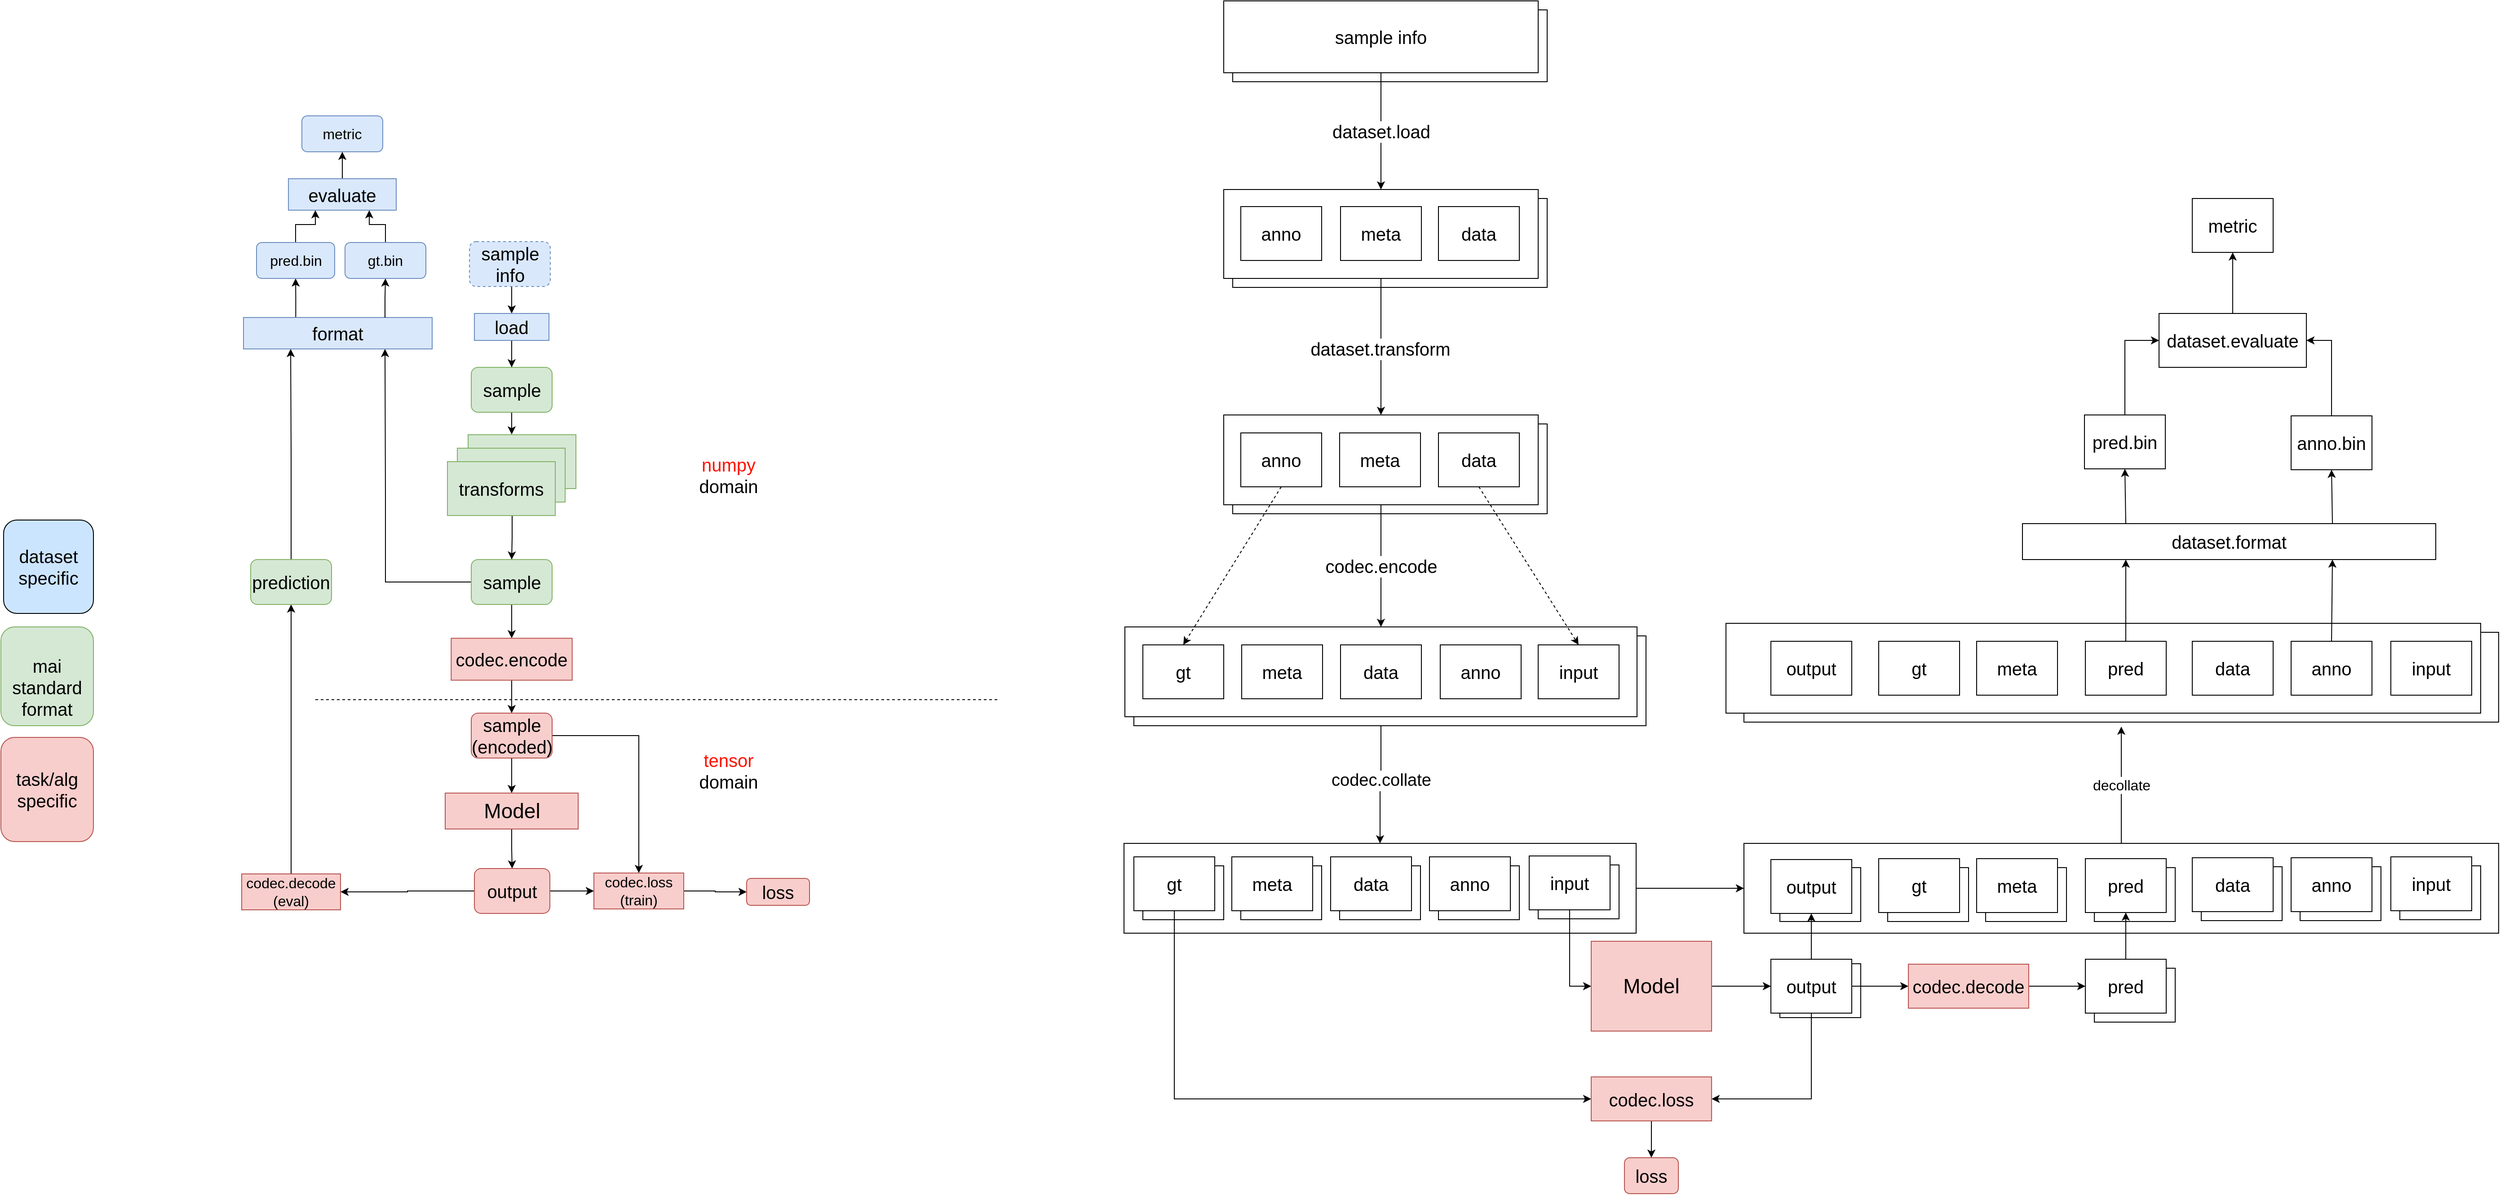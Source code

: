 <mxfile version="17.4.2" type="device"><diagram id="K6Q7G3b74iZ9ybj_y6CN" name="Page-1"><mxGraphModel dx="3149" dy="2246" grid="1" gridSize="10" guides="1" tooltips="1" connect="1" arrows="1" fold="1" page="1" pageScale="1" pageWidth="1100" pageHeight="850" math="0" shadow="0"><root><mxCell id="0"/><mxCell id="1" parent="0"/><mxCell id="Ji1EBuBrDlBPTBz3QthZ-23" value="pred" style="rounded=0;whiteSpace=wrap;html=1;fontSize=20;fillColor=default;" parent="1" vertex="1"><mxGeometry x="2380" y="769" width="90" height="60" as="geometry"/></mxCell><mxCell id="OZlGUnsw-hMqDDgxvjGk-32" value="sample info" style="rounded=0;whiteSpace=wrap;html=1;fontSize=20;fillColor=default;" parent="1" vertex="1"><mxGeometry x="1421" y="-298" width="350" height="80" as="geometry"/></mxCell><mxCell id="OZlGUnsw-hMqDDgxvjGk-31" value="" style="rounded=0;whiteSpace=wrap;html=1;fontSize=20;fillColor=default;" parent="1" vertex="1"><mxGeometry x="1421" y="163" width="350" height="100" as="geometry"/></mxCell><mxCell id="OZlGUnsw-hMqDDgxvjGk-29" value="" style="rounded=0;whiteSpace=wrap;html=1;fontSize=20;fillColor=default;" parent="1" vertex="1"><mxGeometry x="1421" y="-88" width="350" height="99" as="geometry"/></mxCell><mxCell id="7TRerahxkxNJdiioN6W4-57" style="edgeStyle=orthogonalEdgeStyle;rounded=0;orthogonalLoop=1;jettySize=auto;html=1;exitX=0.5;exitY=1;exitDx=0;exitDy=0;entryX=0.5;entryY=0;entryDx=0;entryDy=0;fontSize=20;" parent="1" source="7TRerahxkxNJdiioN6W4-50" target="7TRerahxkxNJdiioN6W4-53" edge="1"><mxGeometry relative="1" as="geometry"/></mxCell><mxCell id="7TRerahxkxNJdiioN6W4-50" value="sample&lt;br&gt;info" style="rounded=1;whiteSpace=wrap;html=1;fontSize=20;dashed=1;fillColor=#dae8fc;strokeColor=#6c8ebf;" parent="1" vertex="1"><mxGeometry x="571.5" y="-40" width="90" height="50" as="geometry"/></mxCell><mxCell id="7TRerahxkxNJdiioN6W4-63" style="edgeStyle=orthogonalEdgeStyle;rounded=0;orthogonalLoop=1;jettySize=auto;html=1;exitX=0.5;exitY=1;exitDx=0;exitDy=0;fontSize=20;entryX=0.404;entryY=-0.005;entryDx=0;entryDy=0;entryPerimeter=0;" parent="1" source="7TRerahxkxNJdiioN6W4-51" target="7TRerahxkxNJdiioN6W4-59" edge="1"><mxGeometry relative="1" as="geometry"><mxPoint x="618.591" y="170" as="targetPoint"/></mxGeometry></mxCell><mxCell id="7TRerahxkxNJdiioN6W4-51" value="sample" style="rounded=1;whiteSpace=wrap;html=1;fontSize=20;fillColor=#d5e8d4;strokeColor=#82b366;" parent="1" vertex="1"><mxGeometry x="573.5" y="100" width="90" height="50" as="geometry"/></mxCell><mxCell id="7TRerahxkxNJdiioN6W4-75" style="edgeStyle=orthogonalEdgeStyle;rounded=0;orthogonalLoop=1;jettySize=auto;html=1;exitX=0.5;exitY=1;exitDx=0;exitDy=0;entryX=0.5;entryY=0;entryDx=0;entryDy=0;fontSize=20;" parent="1" source="7TRerahxkxNJdiioN6W4-52" target="7TRerahxkxNJdiioN6W4-73" edge="1"><mxGeometry relative="1" as="geometry"/></mxCell><mxCell id="7TRerahxkxNJdiioN6W4-83" style="edgeStyle=orthogonalEdgeStyle;rounded=0;orthogonalLoop=1;jettySize=auto;html=1;exitX=1;exitY=0.5;exitDx=0;exitDy=0;entryX=0.5;entryY=0;entryDx=0;entryDy=0;fontSize=16;" parent="1" source="7TRerahxkxNJdiioN6W4-52" target="7TRerahxkxNJdiioN6W4-76" edge="1"><mxGeometry relative="1" as="geometry"/></mxCell><mxCell id="7TRerahxkxNJdiioN6W4-52" value="sample&lt;br&gt;(encoded)" style="rounded=1;whiteSpace=wrap;html=1;fontSize=20;fillColor=#f8cecc;strokeColor=#b85450;" parent="1" vertex="1"><mxGeometry x="573.5" y="485" width="90" height="50" as="geometry"/></mxCell><mxCell id="7TRerahxkxNJdiioN6W4-58" style="edgeStyle=orthogonalEdgeStyle;rounded=0;orthogonalLoop=1;jettySize=auto;html=1;exitX=0.5;exitY=1;exitDx=0;exitDy=0;entryX=0.5;entryY=0;entryDx=0;entryDy=0;fontSize=20;" parent="1" source="7TRerahxkxNJdiioN6W4-53" target="7TRerahxkxNJdiioN6W4-51" edge="1"><mxGeometry relative="1" as="geometry"/></mxCell><mxCell id="7TRerahxkxNJdiioN6W4-53" value="load" style="rounded=0;whiteSpace=wrap;html=1;fontSize=20;fillColor=#dae8fc;strokeColor=#6c8ebf;" parent="1" vertex="1"><mxGeometry x="577" y="40" width="83" height="30" as="geometry"/></mxCell><mxCell id="7TRerahxkxNJdiioN6W4-71" style="edgeStyle=orthogonalEdgeStyle;rounded=0;orthogonalLoop=1;jettySize=auto;html=1;exitX=0.5;exitY=1;exitDx=0;exitDy=0;fontSize=20;entryX=0.5;entryY=0;entryDx=0;entryDy=0;" parent="1" source="7TRerahxkxNJdiioN6W4-64" target="7TRerahxkxNJdiioN6W4-68" edge="1"><mxGeometry relative="1" as="geometry"><mxPoint x="618.742" y="394" as="targetPoint"/></mxGeometry></mxCell><mxCell id="7TRerahxkxNJdiioN6W4-101" style="edgeStyle=orthogonalEdgeStyle;rounded=0;orthogonalLoop=1;jettySize=auto;html=1;exitX=0;exitY=0.5;exitDx=0;exitDy=0;entryX=0.75;entryY=1;entryDx=0;entryDy=0;fontSize=20;" parent="1" source="7TRerahxkxNJdiioN6W4-64" target="7TRerahxkxNJdiioN6W4-89" edge="1"><mxGeometry relative="1" as="geometry"><mxPoint x="475" y="242.5" as="targetPoint"/><Array as="points"><mxPoint x="478" y="339"/><mxPoint x="478" y="243"/></Array></mxGeometry></mxCell><mxCell id="7TRerahxkxNJdiioN6W4-64" value="sample" style="rounded=1;whiteSpace=wrap;html=1;fontSize=20;fillColor=#d5e8d4;strokeColor=#82b366;" parent="1" vertex="1"><mxGeometry x="573.5" y="314" width="90" height="50" as="geometry"/></mxCell><mxCell id="7TRerahxkxNJdiioN6W4-65" style="edgeStyle=orthogonalEdgeStyle;rounded=0;orthogonalLoop=1;jettySize=auto;html=1;exitX=0.6;exitY=1.002;exitDx=0;exitDy=0;entryX=0.5;entryY=0;entryDx=0;entryDy=0;fontSize=20;exitPerimeter=0;" parent="1" source="7TRerahxkxNJdiioN6W4-61" target="7TRerahxkxNJdiioN6W4-64" edge="1"><mxGeometry relative="1" as="geometry"/></mxCell><mxCell id="7TRerahxkxNJdiioN6W4-66" value="" style="group" parent="1" vertex="1" connectable="0"><mxGeometry x="547" y="175" width="143" height="90" as="geometry"/></mxCell><mxCell id="7TRerahxkxNJdiioN6W4-59" value="transforms" style="rounded=0;whiteSpace=wrap;html=1;fontSize=20;fillColor=#d5e8d4;strokeColor=#82b366;" parent="7TRerahxkxNJdiioN6W4-66" vertex="1"><mxGeometry x="23" width="120" height="60" as="geometry"/></mxCell><mxCell id="7TRerahxkxNJdiioN6W4-60" value="transforms" style="rounded=0;whiteSpace=wrap;html=1;fontSize=20;fillColor=#d5e8d4;strokeColor=#82b366;" parent="7TRerahxkxNJdiioN6W4-66" vertex="1"><mxGeometry x="11" y="15" width="120" height="60" as="geometry"/></mxCell><mxCell id="7TRerahxkxNJdiioN6W4-61" value="transforms" style="rounded=0;whiteSpace=wrap;html=1;fontSize=20;fillColor=#d5e8d4;strokeColor=#82b366;" parent="7TRerahxkxNJdiioN6W4-66" vertex="1"><mxGeometry y="30" width="120" height="60" as="geometry"/></mxCell><mxCell id="7TRerahxkxNJdiioN6W4-72" style="edgeStyle=orthogonalEdgeStyle;rounded=0;orthogonalLoop=1;jettySize=auto;html=1;entryX=0.5;entryY=0;entryDx=0;entryDy=0;fontSize=20;exitX=0.5;exitY=1;exitDx=0;exitDy=0;" parent="1" source="7TRerahxkxNJdiioN6W4-68" target="7TRerahxkxNJdiioN6W4-52" edge="1"><mxGeometry relative="1" as="geometry"><mxPoint x="617.492" y="453.253" as="sourcePoint"/></mxGeometry></mxCell><mxCell id="7TRerahxkxNJdiioN6W4-80" style="edgeStyle=orthogonalEdgeStyle;rounded=0;orthogonalLoop=1;jettySize=auto;html=1;exitX=0.5;exitY=1;exitDx=0;exitDy=0;entryX=0.5;entryY=0;entryDx=0;entryDy=0;fontSize=20;" parent="1" source="7TRerahxkxNJdiioN6W4-73" target="7TRerahxkxNJdiioN6W4-79" edge="1"><mxGeometry relative="1" as="geometry"/></mxCell><mxCell id="7TRerahxkxNJdiioN6W4-73" value="Model" style="rounded=0;whiteSpace=wrap;html=1;fontSize=23;fillColor=#f8cecc;strokeColor=#b85450;" parent="1" vertex="1"><mxGeometry x="544.5" y="574" width="148" height="40" as="geometry"/></mxCell><mxCell id="7TRerahxkxNJdiioN6W4-84" style="edgeStyle=orthogonalEdgeStyle;rounded=0;orthogonalLoop=1;jettySize=auto;html=1;exitX=1;exitY=0.5;exitDx=0;exitDy=0;fontSize=16;entryX=0;entryY=0.5;entryDx=0;entryDy=0;" parent="1" source="7TRerahxkxNJdiioN6W4-76" target="7TRerahxkxNJdiioN6W4-85" edge="1"><mxGeometry relative="1" as="geometry"><mxPoint x="845" y="669.087" as="targetPoint"/></mxGeometry></mxCell><mxCell id="7TRerahxkxNJdiioN6W4-76" value="codec.loss&lt;br style=&quot;font-size: 16px&quot;&gt;(train)" style="rounded=0;whiteSpace=wrap;html=1;fontSize=16;fillColor=#f8cecc;strokeColor=#b85450;" parent="1" vertex="1"><mxGeometry x="710" y="663" width="100" height="40" as="geometry"/></mxCell><mxCell id="7TRerahxkxNJdiioN6W4-88" style="edgeStyle=orthogonalEdgeStyle;rounded=0;orthogonalLoop=1;jettySize=auto;html=1;exitX=0.5;exitY=0;exitDx=0;exitDy=0;entryX=0.5;entryY=1;entryDx=0;entryDy=0;fontSize=16;" parent="1" source="7TRerahxkxNJdiioN6W4-77" target="7TRerahxkxNJdiioN6W4-86" edge="1"><mxGeometry relative="1" as="geometry"/></mxCell><mxCell id="7TRerahxkxNJdiioN6W4-77" value="codec.decode&lt;br&gt;(eval)" style="rounded=0;whiteSpace=wrap;html=1;fontSize=16;fillColor=#f8cecc;strokeColor=#b85450;" parent="1" vertex="1"><mxGeometry x="318" y="664" width="110" height="40" as="geometry"/></mxCell><mxCell id="7TRerahxkxNJdiioN6W4-81" style="edgeStyle=orthogonalEdgeStyle;rounded=0;orthogonalLoop=1;jettySize=auto;html=1;exitX=1;exitY=0.5;exitDx=0;exitDy=0;entryX=0;entryY=0.5;entryDx=0;entryDy=0;fontSize=16;" parent="1" source="7TRerahxkxNJdiioN6W4-79" target="7TRerahxkxNJdiioN6W4-76" edge="1"><mxGeometry relative="1" as="geometry"/></mxCell><mxCell id="7TRerahxkxNJdiioN6W4-82" style="edgeStyle=orthogonalEdgeStyle;rounded=0;orthogonalLoop=1;jettySize=auto;html=1;exitX=0;exitY=0.5;exitDx=0;exitDy=0;entryX=1;entryY=0.5;entryDx=0;entryDy=0;fontSize=16;" parent="1" source="7TRerahxkxNJdiioN6W4-79" target="7TRerahxkxNJdiioN6W4-77" edge="1"><mxGeometry relative="1" as="geometry"/></mxCell><mxCell id="7TRerahxkxNJdiioN6W4-79" value="output" style="rounded=1;whiteSpace=wrap;html=1;fontSize=20;fillColor=#f8cecc;strokeColor=#b85450;" parent="1" vertex="1"><mxGeometry x="577" y="658" width="84" height="50" as="geometry"/></mxCell><mxCell id="7TRerahxkxNJdiioN6W4-85" value="loss" style="rounded=1;whiteSpace=wrap;html=1;fontSize=20;fillColor=#f8cecc;strokeColor=#b85450;" parent="1" vertex="1"><mxGeometry x="880" y="669" width="70" height="30" as="geometry"/></mxCell><mxCell id="7TRerahxkxNJdiioN6W4-119" style="edgeStyle=orthogonalEdgeStyle;rounded=0;orthogonalLoop=1;jettySize=auto;html=1;exitX=0.5;exitY=0;exitDx=0;exitDy=0;entryX=0.25;entryY=1;entryDx=0;entryDy=0;fontSize=20;" parent="1" source="7TRerahxkxNJdiioN6W4-86" target="7TRerahxkxNJdiioN6W4-89" edge="1"><mxGeometry relative="1" as="geometry"/></mxCell><mxCell id="7TRerahxkxNJdiioN6W4-86" value="prediction" style="rounded=1;whiteSpace=wrap;html=1;fontSize=20;fillColor=#d5e8d4;strokeColor=#82b366;" parent="1" vertex="1"><mxGeometry x="328" y="314" width="90" height="50" as="geometry"/></mxCell><mxCell id="7TRerahxkxNJdiioN6W4-112" style="edgeStyle=orthogonalEdgeStyle;rounded=0;orthogonalLoop=1;jettySize=auto;html=1;exitX=0.277;exitY=-0.01;exitDx=0;exitDy=0;entryX=0.5;entryY=1;entryDx=0;entryDy=0;fontSize=16;exitPerimeter=0;" parent="1" source="7TRerahxkxNJdiioN6W4-89" target="7TRerahxkxNJdiioN6W4-92" edge="1"><mxGeometry relative="1" as="geometry"/></mxCell><mxCell id="7TRerahxkxNJdiioN6W4-89" value="format" style="rounded=0;whiteSpace=wrap;html=1;fontSize=20;fillColor=#dae8fc;strokeColor=#6c8ebf;" parent="1" vertex="1"><mxGeometry x="320" y="44.5" width="210" height="35" as="geometry"/></mxCell><mxCell id="7TRerahxkxNJdiioN6W4-106" style="edgeStyle=orthogonalEdgeStyle;rounded=0;orthogonalLoop=1;jettySize=auto;html=1;exitX=0.5;exitY=0;exitDx=0;exitDy=0;entryX=0.25;entryY=1;entryDx=0;entryDy=0;fontSize=16;" parent="1" source="7TRerahxkxNJdiioN6W4-92" target="7TRerahxkxNJdiioN6W4-105" edge="1"><mxGeometry relative="1" as="geometry"/></mxCell><mxCell id="7TRerahxkxNJdiioN6W4-92" value="pred.bin" style="rounded=1;whiteSpace=wrap;html=1;fontSize=16;fillColor=#dae8fc;strokeColor=#6c8ebf;" parent="1" vertex="1"><mxGeometry x="334.5" y="-39" width="87" height="40" as="geometry"/></mxCell><mxCell id="7TRerahxkxNJdiioN6W4-104" style="edgeStyle=orthogonalEdgeStyle;rounded=0;orthogonalLoop=1;jettySize=auto;html=1;exitX=0.75;exitY=0;exitDx=0;exitDy=0;entryX=0.5;entryY=1;entryDx=0;entryDy=0;fontSize=16;" parent="1" source="7TRerahxkxNJdiioN6W4-89" target="7TRerahxkxNJdiioN6W4-102" edge="1"><mxGeometry relative="1" as="geometry"><mxPoint x="478" y="62.5" as="sourcePoint"/></mxGeometry></mxCell><mxCell id="7TRerahxkxNJdiioN6W4-107" style="edgeStyle=orthogonalEdgeStyle;rounded=0;orthogonalLoop=1;jettySize=auto;html=1;exitX=0.5;exitY=0;exitDx=0;exitDy=0;entryX=0.75;entryY=1;entryDx=0;entryDy=0;fontSize=16;" parent="1" source="7TRerahxkxNJdiioN6W4-102" target="7TRerahxkxNJdiioN6W4-105" edge="1"><mxGeometry relative="1" as="geometry"/></mxCell><mxCell id="7TRerahxkxNJdiioN6W4-102" value="gt.bin" style="rounded=1;whiteSpace=wrap;html=1;fontSize=16;fillColor=#dae8fc;strokeColor=#6c8ebf;" parent="1" vertex="1"><mxGeometry x="433" y="-39" width="90" height="40" as="geometry"/></mxCell><mxCell id="7TRerahxkxNJdiioN6W4-109" style="edgeStyle=orthogonalEdgeStyle;rounded=0;orthogonalLoop=1;jettySize=auto;html=1;exitX=0.5;exitY=0;exitDx=0;exitDy=0;entryX=0.5;entryY=1;entryDx=0;entryDy=0;fontSize=16;" parent="1" source="7TRerahxkxNJdiioN6W4-105" target="7TRerahxkxNJdiioN6W4-108" edge="1"><mxGeometry relative="1" as="geometry"/></mxCell><mxCell id="7TRerahxkxNJdiioN6W4-105" value="evaluate" style="rounded=0;whiteSpace=wrap;html=1;fontSize=20;fillColor=#dae8fc;strokeColor=#6c8ebf;" parent="1" vertex="1"><mxGeometry x="370" y="-110" width="120" height="35" as="geometry"/></mxCell><mxCell id="7TRerahxkxNJdiioN6W4-108" value="metric" style="rounded=1;whiteSpace=wrap;html=1;fontSize=16;fillColor=#dae8fc;strokeColor=#6c8ebf;" parent="1" vertex="1"><mxGeometry x="385" y="-180" width="90" height="40" as="geometry"/></mxCell><mxCell id="7TRerahxkxNJdiioN6W4-113" value="" style="endArrow=none;html=1;rounded=0;dashed=1;" parent="1" edge="1"><mxGeometry width="50" height="50" relative="1" as="geometry"><mxPoint x="400" y="470" as="sourcePoint"/><mxPoint x="1160" y="470" as="targetPoint"/></mxGeometry></mxCell><mxCell id="7TRerahxkxNJdiioN6W4-114" value="&lt;font color=&quot;#ff1100&quot;&gt;numpy&lt;/font&gt; domain" style="text;html=1;strokeColor=none;fillColor=none;align=center;verticalAlign=middle;whiteSpace=wrap;rounded=0;fontSize=20;" parent="1" vertex="1"><mxGeometry x="830" y="195" width="60" height="50" as="geometry"/></mxCell><mxCell id="7TRerahxkxNJdiioN6W4-115" value="&lt;font color=&quot;#ff1100&quot;&gt;tensor&lt;/font&gt; domain" style="text;html=1;strokeColor=none;fillColor=none;align=center;verticalAlign=middle;whiteSpace=wrap;rounded=0;fontSize=20;" parent="1" vertex="1"><mxGeometry x="830" y="524" width="60" height="50" as="geometry"/></mxCell><mxCell id="7TRerahxkxNJdiioN6W4-116" value="dataset specific" style="rounded=1;whiteSpace=wrap;html=1;fontColor=#000000;fillColor=#CCE5FF;fontSize=20;" parent="1" vertex="1"><mxGeometry x="53" y="270" width="100" height="104" as="geometry"/></mxCell><mxCell id="7TRerahxkxNJdiioN6W4-117" value="&lt;br&gt;mai&lt;br&gt;standard&lt;br style=&quot;font-size: 20px&quot;&gt;format" style="rounded=1;whiteSpace=wrap;html=1;fillColor=#d5e8d4;strokeColor=#82b366;fontSize=20;" parent="1" vertex="1"><mxGeometry x="50" y="389" width="103" height="110" as="geometry"/></mxCell><mxCell id="7TRerahxkxNJdiioN6W4-118" value="task/alg&lt;br style=&quot;font-size: 20px;&quot;&gt;specific" style="rounded=1;whiteSpace=wrap;html=1;fillColor=#f8cecc;strokeColor=#b85450;fontSize=20;" parent="1" vertex="1"><mxGeometry x="50" y="512" width="103" height="116" as="geometry"/></mxCell><mxCell id="7TRerahxkxNJdiioN6W4-129" value="codec.encode" style="edgeStyle=orthogonalEdgeStyle;rounded=0;orthogonalLoop=1;jettySize=auto;html=1;exitX=0.5;exitY=1;exitDx=0;exitDy=0;fontSize=20;" parent="1" source="7TRerahxkxNJdiioN6W4-120" target="7TRerahxkxNJdiioN6W4-125" edge="1"><mxGeometry relative="1" as="geometry"/></mxCell><mxCell id="7TRerahxkxNJdiioN6W4-120" value="" style="rounded=0;whiteSpace=wrap;html=1;fontSize=20;fillColor=default;" parent="1" vertex="1"><mxGeometry x="1411" y="153" width="350" height="100" as="geometry"/></mxCell><mxCell id="7TRerahxkxNJdiioN6W4-121" value="anno" style="rounded=0;whiteSpace=wrap;html=1;fontSize=20;fillColor=default;" parent="1" vertex="1"><mxGeometry x="1430" y="173" width="90" height="60" as="geometry"/></mxCell><mxCell id="7TRerahxkxNJdiioN6W4-122" value="meta" style="rounded=0;whiteSpace=wrap;html=1;fontSize=20;fillColor=default;" parent="1" vertex="1"><mxGeometry x="1540" y="173" width="90" height="60" as="geometry"/></mxCell><mxCell id="7TRerahxkxNJdiioN6W4-123" value="data" style="rounded=0;whiteSpace=wrap;html=1;fontSize=20;fillColor=default;" parent="1" vertex="1"><mxGeometry x="1650" y="173" width="90" height="60" as="geometry"/></mxCell><mxCell id="7TRerahxkxNJdiioN6W4-136" value="dataset.load" style="edgeStyle=orthogonalEdgeStyle;rounded=0;orthogonalLoop=1;jettySize=auto;html=1;exitX=0.5;exitY=1;exitDx=0;exitDy=0;entryX=0.5;entryY=0;entryDx=0;entryDy=0;fontSize=20;" parent="1" source="7TRerahxkxNJdiioN6W4-131" target="7TRerahxkxNJdiioN6W4-132" edge="1"><mxGeometry relative="1" as="geometry"/></mxCell><mxCell id="7TRerahxkxNJdiioN6W4-131" value="sample info" style="rounded=0;whiteSpace=wrap;html=1;fontSize=20;fillColor=default;" parent="1" vertex="1"><mxGeometry x="1411" y="-308" width="350" height="80" as="geometry"/></mxCell><mxCell id="7TRerahxkxNJdiioN6W4-137" style="edgeStyle=orthogonalEdgeStyle;rounded=0;orthogonalLoop=1;jettySize=auto;html=1;exitX=0.5;exitY=1;exitDx=0;exitDy=0;entryX=0.5;entryY=0;entryDx=0;entryDy=0;fontSize=20;" parent="1" source="7TRerahxkxNJdiioN6W4-132" target="7TRerahxkxNJdiioN6W4-120" edge="1"><mxGeometry relative="1" as="geometry"/></mxCell><mxCell id="7TRerahxkxNJdiioN6W4-138" value="dataset.transform" style="edgeLabel;html=1;align=center;verticalAlign=middle;resizable=0;points=[];fontSize=20;" parent="7TRerahxkxNJdiioN6W4-137" vertex="1" connectable="0"><mxGeometry x="-0.297" y="-2" relative="1" as="geometry"><mxPoint x="1" y="24" as="offset"/></mxGeometry></mxCell><mxCell id="7TRerahxkxNJdiioN6W4-132" value="" style="rounded=0;whiteSpace=wrap;html=1;fontSize=20;fillColor=default;" parent="1" vertex="1"><mxGeometry x="1411" y="-98" width="350" height="99" as="geometry"/></mxCell><mxCell id="7TRerahxkxNJdiioN6W4-133" value="anno" style="rounded=0;whiteSpace=wrap;html=1;fontSize=20;fillColor=default;" parent="1" vertex="1"><mxGeometry x="1430" y="-79" width="90" height="60" as="geometry"/></mxCell><mxCell id="7TRerahxkxNJdiioN6W4-134" value="meta" style="rounded=0;whiteSpace=wrap;html=1;fontSize=20;fillColor=default;" parent="1" vertex="1"><mxGeometry x="1541" y="-79" width="90" height="60" as="geometry"/></mxCell><mxCell id="7TRerahxkxNJdiioN6W4-135" value="data" style="rounded=0;whiteSpace=wrap;html=1;fontSize=20;fillColor=default;" parent="1" vertex="1"><mxGeometry x="1650" y="-79" width="90" height="60" as="geometry"/></mxCell><mxCell id="UdcBTn1tLNkg5_Ea5zRX-29" style="edgeStyle=none;rounded=0;orthogonalLoop=1;jettySize=auto;html=1;exitX=1;exitY=0.5;exitDx=0;exitDy=0;entryX=0;entryY=0.5;entryDx=0;entryDy=0;" parent="1" source="OZlGUnsw-hMqDDgxvjGk-11" target="UdcBTn1tLNkg5_Ea5zRX-9" edge="1"><mxGeometry relative="1" as="geometry"/></mxCell><mxCell id="OZlGUnsw-hMqDDgxvjGk-11" value="" style="rounded=0;whiteSpace=wrap;html=1;fontSize=20;fillColor=default;" parent="1" vertex="1"><mxGeometry x="1300" y="630" width="570" height="100" as="geometry"/></mxCell><mxCell id="OZlGUnsw-hMqDDgxvjGk-17" value="meta" style="rounded=0;whiteSpace=wrap;html=1;fontSize=20;fillColor=default;" parent="1" vertex="1"><mxGeometry x="1430" y="655" width="90" height="60" as="geometry"/></mxCell><mxCell id="OZlGUnsw-hMqDDgxvjGk-14" value="meta" style="rounded=0;whiteSpace=wrap;html=1;fontSize=20;fillColor=default;" parent="1" vertex="1"><mxGeometry x="1420" y="645" width="90" height="60" as="geometry"/></mxCell><mxCell id="OZlGUnsw-hMqDDgxvjGk-22" value="anno" style="rounded=0;whiteSpace=wrap;html=1;fontSize=20;fillColor=default;" parent="1" vertex="1"><mxGeometry x="2030" y="764" width="90" height="60" as="geometry"/></mxCell><mxCell id="Ji1EBuBrDlBPTBz3QthZ-9" style="edgeStyle=orthogonalEdgeStyle;rounded=0;orthogonalLoop=1;jettySize=auto;html=1;exitX=0.5;exitY=1;exitDx=0;exitDy=0;entryX=1;entryY=0.5;entryDx=0;entryDy=0;" parent="1" source="OZlGUnsw-hMqDDgxvjGk-23" target="Ji1EBuBrDlBPTBz3QthZ-5" edge="1"><mxGeometry relative="1" as="geometry"/></mxCell><mxCell id="Ji1EBuBrDlBPTBz3QthZ-19" style="edgeStyle=orthogonalEdgeStyle;rounded=0;orthogonalLoop=1;jettySize=auto;html=1;exitX=1;exitY=0.5;exitDx=0;exitDy=0;fontSize=20;entryX=0;entryY=0.5;entryDx=0;entryDy=0;" parent="1" source="OZlGUnsw-hMqDDgxvjGk-23" target="Ji1EBuBrDlBPTBz3QthZ-20" edge="1"><mxGeometry relative="1" as="geometry"><mxPoint x="2200" y="788.667" as="targetPoint"/></mxGeometry></mxCell><mxCell id="OZlGUnsw-hMqDDgxvjGk-23" value="output" style="rounded=0;whiteSpace=wrap;html=1;fontSize=20;fillColor=default;" parent="1" vertex="1"><mxGeometry x="2020" y="759" width="90" height="60" as="geometry"/></mxCell><mxCell id="OZlGUnsw-hMqDDgxvjGk-9" value="codec.collate" style="edgeStyle=orthogonalEdgeStyle;rounded=0;orthogonalLoop=1;jettySize=auto;html=1;exitX=0.5;exitY=1;exitDx=0;exitDy=0;fontSize=19;entryX=0.5;entryY=0;entryDx=0;entryDy=0;" parent="1" source="7TRerahxkxNJdiioN6W4-125" target="OZlGUnsw-hMqDDgxvjGk-11" edge="1"><mxGeometry relative="1" as="geometry"><mxPoint x="1586" y="610" as="targetPoint"/></mxGeometry></mxCell><mxCell id="OZlGUnsw-hMqDDgxvjGk-6" value="" style="rounded=0;whiteSpace=wrap;html=1;fontSize=20;fillColor=default;" parent="1" vertex="1"><mxGeometry x="1311" y="399" width="570" height="100" as="geometry"/></mxCell><mxCell id="7TRerahxkxNJdiioN6W4-125" value="" style="rounded=0;whiteSpace=wrap;html=1;fontSize=20;fillColor=default;" parent="1" vertex="1"><mxGeometry x="1301" y="389" width="570" height="100" as="geometry"/></mxCell><mxCell id="7TRerahxkxNJdiioN6W4-126" value="gt" style="rounded=0;whiteSpace=wrap;html=1;fontSize=20;fillColor=default;" parent="1" vertex="1"><mxGeometry x="1321" y="409" width="90" height="60" as="geometry"/></mxCell><mxCell id="7TRerahxkxNJdiioN6W4-127" value="meta" style="rounded=0;whiteSpace=wrap;html=1;fontSize=20;fillColor=default;" parent="1" vertex="1"><mxGeometry x="1431" y="409" width="90" height="60" as="geometry"/></mxCell><mxCell id="7TRerahxkxNJdiioN6W4-128" value="data" style="rounded=0;whiteSpace=wrap;html=1;fontSize=20;fillColor=default;" parent="1" vertex="1"><mxGeometry x="1541" y="409" width="90" height="60" as="geometry"/></mxCell><mxCell id="OZlGUnsw-hMqDDgxvjGk-61" value="input" style="rounded=0;whiteSpace=wrap;html=1;fontSize=20;fillColor=default;" parent="1" vertex="1"><mxGeometry x="1321" y="655" width="90" height="60" as="geometry"/></mxCell><mxCell id="Ji1EBuBrDlBPTBz3QthZ-10" style="edgeStyle=orthogonalEdgeStyle;rounded=0;orthogonalLoop=1;jettySize=auto;html=1;exitX=0.5;exitY=1;exitDx=0;exitDy=0;entryX=0;entryY=0.5;entryDx=0;entryDy=0;" parent="1" source="OZlGUnsw-hMqDDgxvjGk-62" target="Ji1EBuBrDlBPTBz3QthZ-5" edge="1"><mxGeometry relative="1" as="geometry"/></mxCell><mxCell id="OZlGUnsw-hMqDDgxvjGk-62" value="gt" style="rounded=0;whiteSpace=wrap;html=1;fontSize=20;fillColor=default;" parent="1" vertex="1"><mxGeometry x="1311" y="645" width="90" height="60" as="geometry"/></mxCell><mxCell id="OZlGUnsw-hMqDDgxvjGk-50" value="" style="rounded=0;whiteSpace=wrap;html=1;fontSize=20;fillColor=default;" parent="1" vertex="1"><mxGeometry x="1990" y="395" width="840" height="100" as="geometry"/></mxCell><mxCell id="OZlGUnsw-hMqDDgxvjGk-51" value="" style="rounded=0;whiteSpace=wrap;html=1;fontSize=20;fillColor=default;" parent="1" vertex="1"><mxGeometry x="1970" y="385" width="840" height="100" as="geometry"/></mxCell><mxCell id="UdcBTn1tLNkg5_Ea5zRX-32" style="edgeStyle=none;rounded=0;orthogonalLoop=1;jettySize=auto;html=1;exitX=0.5;exitY=0;exitDx=0;exitDy=0;entryX=0.75;entryY=1;entryDx=0;entryDy=0;" parent="1" source="OZlGUnsw-hMqDDgxvjGk-54" target="UdcBTn1tLNkg5_Ea5zRX-30" edge="1"><mxGeometry relative="1" as="geometry"/></mxCell><mxCell id="OZlGUnsw-hMqDDgxvjGk-54" value="anno" style="rounded=0;whiteSpace=wrap;html=1;fontSize=20;fillColor=default;" parent="1" vertex="1"><mxGeometry x="2599" y="405" width="90" height="60" as="geometry"/></mxCell><mxCell id="OZlGUnsw-hMqDDgxvjGk-66" value="meta" style="rounded=0;whiteSpace=wrap;html=1;fontSize=20;fillColor=default;" parent="1" vertex="1"><mxGeometry x="2249" y="405" width="90" height="60" as="geometry"/></mxCell><mxCell id="OZlGUnsw-hMqDDgxvjGk-55" value="decollate" style="edgeStyle=orthogonalEdgeStyle;rounded=0;orthogonalLoop=1;jettySize=auto;html=1;fontSize=16;exitX=0.5;exitY=0;exitDx=0;exitDy=0;" parent="1" edge="1"><mxGeometry relative="1" as="geometry"><mxPoint x="2410" y="630.0" as="sourcePoint"/><mxPoint x="2410" y="500" as="targetPoint"/><Array as="points"><mxPoint x="2410" y="500"/></Array></mxGeometry></mxCell><mxCell id="OZlGUnsw-hMqDDgxvjGk-77" value="input" style="rounded=0;whiteSpace=wrap;html=1;fontSize=20;fillColor=default;" parent="1" vertex="1"><mxGeometry x="1761" y="654" width="90" height="60" as="geometry"/></mxCell><mxCell id="Ji1EBuBrDlBPTBz3QthZ-7" style="edgeStyle=orthogonalEdgeStyle;rounded=0;orthogonalLoop=1;jettySize=auto;html=1;exitX=0.5;exitY=1;exitDx=0;exitDy=0;entryX=0;entryY=0.5;entryDx=0;entryDy=0;" parent="1" source="OZlGUnsw-hMqDDgxvjGk-78" target="Ji1EBuBrDlBPTBz3QthZ-6" edge="1"><mxGeometry relative="1" as="geometry"/></mxCell><mxCell id="OZlGUnsw-hMqDDgxvjGk-78" value="input" style="rounded=0;whiteSpace=wrap;html=1;fontSize=20;fillColor=default;" parent="1" vertex="1"><mxGeometry x="1751" y="644" width="90" height="60" as="geometry"/></mxCell><mxCell id="OZlGUnsw-hMqDDgxvjGk-83" value="input" style="rounded=0;whiteSpace=wrap;html=1;fontSize=20;fillColor=default;" parent="1" vertex="1"><mxGeometry x="2710" y="405" width="90" height="60" as="geometry"/></mxCell><mxCell id="OZlGUnsw-hMqDDgxvjGk-84" value="output" style="rounded=0;whiteSpace=wrap;html=1;fontSize=20;fillColor=default;" parent="1" vertex="1"><mxGeometry x="2020" y="405" width="90" height="60" as="geometry"/></mxCell><mxCell id="Ji1EBuBrDlBPTBz3QthZ-11" style="edgeStyle=orthogonalEdgeStyle;rounded=0;orthogonalLoop=1;jettySize=auto;html=1;exitX=0.5;exitY=1;exitDx=0;exitDy=0;entryX=0.5;entryY=0;entryDx=0;entryDy=0;" parent="1" source="Ji1EBuBrDlBPTBz3QthZ-5" target="Ji1EBuBrDlBPTBz3QthZ-12" edge="1"><mxGeometry relative="1" as="geometry"><mxPoint x="1887" y="970" as="targetPoint"/></mxGeometry></mxCell><mxCell id="Ji1EBuBrDlBPTBz3QthZ-5" value="codec.loss" style="rounded=0;whiteSpace=wrap;html=1;fontSize=20;fillColor=#f8cecc;strokeColor=#b85450;" parent="1" vertex="1"><mxGeometry x="1820" y="890" width="134" height="49" as="geometry"/></mxCell><mxCell id="Ji1EBuBrDlBPTBz3QthZ-13" style="edgeStyle=orthogonalEdgeStyle;rounded=0;orthogonalLoop=1;jettySize=auto;html=1;exitX=1;exitY=0.5;exitDx=0;exitDy=0;entryX=0;entryY=0.5;entryDx=0;entryDy=0;fontSize=20;" parent="1" source="Ji1EBuBrDlBPTBz3QthZ-6" target="OZlGUnsw-hMqDDgxvjGk-23" edge="1"><mxGeometry relative="1" as="geometry"/></mxCell><mxCell id="Ji1EBuBrDlBPTBz3QthZ-6" value="Model" style="rounded=0;whiteSpace=wrap;html=1;fontSize=23;fillColor=#f8cecc;strokeColor=#b85450;" parent="1" vertex="1"><mxGeometry x="1820" y="739" width="134" height="100" as="geometry"/></mxCell><mxCell id="Ji1EBuBrDlBPTBz3QthZ-12" value="loss" style="rounded=1;whiteSpace=wrap;html=1;fontSize=20;fillColor=#f8cecc;strokeColor=#b85450;" parent="1" vertex="1"><mxGeometry x="1857" y="980" width="60" height="40" as="geometry"/></mxCell><mxCell id="Ji1EBuBrDlBPTBz3QthZ-22" style="edgeStyle=orthogonalEdgeStyle;rounded=0;orthogonalLoop=1;jettySize=auto;html=1;exitX=1;exitY=0.5;exitDx=0;exitDy=0;entryX=0;entryY=0.5;entryDx=0;entryDy=0;fontSize=20;" parent="1" source="Ji1EBuBrDlBPTBz3QthZ-20" target="Ji1EBuBrDlBPTBz3QthZ-21" edge="1"><mxGeometry relative="1" as="geometry"/></mxCell><mxCell id="Ji1EBuBrDlBPTBz3QthZ-20" value="codec.decode" style="rounded=0;whiteSpace=wrap;html=1;fontSize=20;fillColor=#f8cecc;strokeColor=#b85450;" parent="1" vertex="1"><mxGeometry x="2173" y="764.5" width="134" height="49" as="geometry"/></mxCell><mxCell id="Ji1EBuBrDlBPTBz3QthZ-21" value="pred" style="rounded=0;whiteSpace=wrap;html=1;fontSize=20;fillColor=default;" parent="1" vertex="1"><mxGeometry x="2370" y="759" width="90" height="60" as="geometry"/></mxCell><mxCell id="UdcBTn1tLNkg5_Ea5zRX-1" value="anno" style="rounded=0;whiteSpace=wrap;html=1;fontSize=20;fillColor=default;" parent="1" vertex="1"><mxGeometry x="1652" y="409" width="90" height="60" as="geometry"/></mxCell><mxCell id="UdcBTn1tLNkg5_Ea5zRX-2" value="input" style="rounded=0;whiteSpace=wrap;html=1;fontSize=20;fillColor=default;" parent="1" vertex="1"><mxGeometry x="1761" y="409" width="90" height="60" as="geometry"/></mxCell><mxCell id="UdcBTn1tLNkg5_Ea5zRX-3" style="rounded=0;orthogonalLoop=1;jettySize=auto;html=1;exitX=0.5;exitY=1;exitDx=0;exitDy=0;entryX=0.5;entryY=0;entryDx=0;entryDy=0;dashed=1;" parent="1" source="7TRerahxkxNJdiioN6W4-121" target="7TRerahxkxNJdiioN6W4-126" edge="1"><mxGeometry relative="1" as="geometry"/></mxCell><mxCell id="UdcBTn1tLNkg5_Ea5zRX-4" style="edgeStyle=none;rounded=0;orthogonalLoop=1;jettySize=auto;html=1;exitX=0.5;exitY=1;exitDx=0;exitDy=0;entryX=0.5;entryY=0;entryDx=0;entryDy=0;dashed=1;" parent="1" source="7TRerahxkxNJdiioN6W4-123" target="UdcBTn1tLNkg5_Ea5zRX-2" edge="1"><mxGeometry relative="1" as="geometry"/></mxCell><mxCell id="UdcBTn1tLNkg5_Ea5zRX-6" value="data" style="rounded=0;whiteSpace=wrap;html=1;fontSize=20;fillColor=default;" parent="1" vertex="1"><mxGeometry x="1540" y="655" width="90" height="60" as="geometry"/></mxCell><mxCell id="UdcBTn1tLNkg5_Ea5zRX-5" value="data" style="rounded=0;whiteSpace=wrap;html=1;fontSize=20;fillColor=default;" parent="1" vertex="1"><mxGeometry x="1530" y="645" width="90" height="60" as="geometry"/></mxCell><mxCell id="UdcBTn1tLNkg5_Ea5zRX-8" value="anno" style="rounded=0;whiteSpace=wrap;html=1;fontSize=20;fillColor=default;" parent="1" vertex="1"><mxGeometry x="1650" y="655" width="90" height="60" as="geometry"/></mxCell><mxCell id="UdcBTn1tLNkg5_Ea5zRX-7" value="anno" style="rounded=0;whiteSpace=wrap;html=1;fontSize=20;fillColor=default;" parent="1" vertex="1"><mxGeometry x="1640" y="645" width="90" height="60" as="geometry"/></mxCell><mxCell id="UdcBTn1tLNkg5_Ea5zRX-9" value="" style="rounded=0;whiteSpace=wrap;html=1;fontSize=20;fillColor=default;" parent="1" vertex="1"><mxGeometry x="1990" y="630" width="840" height="100" as="geometry"/></mxCell><mxCell id="UdcBTn1tLNkg5_Ea5zRX-10" value="meta" style="rounded=0;whiteSpace=wrap;html=1;fontSize=20;fillColor=default;" parent="1" vertex="1"><mxGeometry x="2259" y="657" width="90" height="60" as="geometry"/></mxCell><mxCell id="UdcBTn1tLNkg5_Ea5zRX-11" value="meta" style="rounded=0;whiteSpace=wrap;html=1;fontSize=20;fillColor=default;" parent="1" vertex="1"><mxGeometry x="2249" y="647" width="90" height="60" as="geometry"/></mxCell><mxCell id="UdcBTn1tLNkg5_Ea5zRX-12" value="input" style="rounded=0;whiteSpace=wrap;html=1;fontSize=20;fillColor=default;" parent="1" vertex="1"><mxGeometry x="2150" y="657" width="90" height="60" as="geometry"/></mxCell><mxCell id="UdcBTn1tLNkg5_Ea5zRX-13" value="gt" style="rounded=0;whiteSpace=wrap;html=1;fontSize=20;fillColor=default;" parent="1" vertex="1"><mxGeometry x="2140" y="647" width="90" height="60" as="geometry"/></mxCell><mxCell id="UdcBTn1tLNkg5_Ea5zRX-14" value="input" style="rounded=0;whiteSpace=wrap;html=1;fontSize=20;fillColor=default;" parent="1" vertex="1"><mxGeometry x="2720" y="655" width="90" height="60" as="geometry"/></mxCell><mxCell id="UdcBTn1tLNkg5_Ea5zRX-15" value="input" style="rounded=0;whiteSpace=wrap;html=1;fontSize=20;fillColor=default;" parent="1" vertex="1"><mxGeometry x="2710" y="645" width="90" height="60" as="geometry"/></mxCell><mxCell id="UdcBTn1tLNkg5_Ea5zRX-16" value="data" style="rounded=0;whiteSpace=wrap;html=1;fontSize=20;fillColor=default;" parent="1" vertex="1"><mxGeometry x="2499" y="656" width="90" height="60" as="geometry"/></mxCell><mxCell id="UdcBTn1tLNkg5_Ea5zRX-17" value="data" style="rounded=0;whiteSpace=wrap;html=1;fontSize=20;fillColor=default;" parent="1" vertex="1"><mxGeometry x="2489" y="646" width="90" height="60" as="geometry"/></mxCell><mxCell id="UdcBTn1tLNkg5_Ea5zRX-18" value="anno" style="rounded=0;whiteSpace=wrap;html=1;fontSize=20;fillColor=default;" parent="1" vertex="1"><mxGeometry x="2609" y="656" width="90" height="60" as="geometry"/></mxCell><mxCell id="UdcBTn1tLNkg5_Ea5zRX-19" value="anno" style="rounded=0;whiteSpace=wrap;html=1;fontSize=20;fillColor=default;" parent="1" vertex="1"><mxGeometry x="2599" y="646" width="90" height="60" as="geometry"/></mxCell><mxCell id="UdcBTn1tLNkg5_Ea5zRX-20" value="pred" style="rounded=0;whiteSpace=wrap;html=1;fontSize=20;fillColor=default;" parent="1" vertex="1"><mxGeometry x="2380" y="657" width="90" height="60" as="geometry"/></mxCell><mxCell id="UdcBTn1tLNkg5_Ea5zRX-21" value="pred" style="rounded=0;whiteSpace=wrap;html=1;fontSize=20;fillColor=default;" parent="1" vertex="1"><mxGeometry x="2370" y="647" width="90" height="60" as="geometry"/></mxCell><mxCell id="UdcBTn1tLNkg5_Ea5zRX-22" value="anno" style="rounded=0;whiteSpace=wrap;html=1;fontSize=20;fillColor=default;" parent="1" vertex="1"><mxGeometry x="2030" y="657" width="90" height="60" as="geometry"/></mxCell><mxCell id="UdcBTn1tLNkg5_Ea5zRX-23" value="output" style="rounded=0;whiteSpace=wrap;html=1;fontSize=20;fillColor=default;" parent="1" vertex="1"><mxGeometry x="2020" y="648" width="90" height="60" as="geometry"/></mxCell><mxCell id="UdcBTn1tLNkg5_Ea5zRX-24" style="edgeStyle=none;rounded=0;orthogonalLoop=1;jettySize=auto;html=1;exitX=0.5;exitY=0;exitDx=0;exitDy=0;" parent="1" source="OZlGUnsw-hMqDDgxvjGk-23" target="UdcBTn1tLNkg5_Ea5zRX-23" edge="1"><mxGeometry relative="1" as="geometry"/></mxCell><mxCell id="UdcBTn1tLNkg5_Ea5zRX-25" style="edgeStyle=none;rounded=0;orthogonalLoop=1;jettySize=auto;html=1;exitX=0.5;exitY=0;exitDx=0;exitDy=0;" parent="1" source="Ji1EBuBrDlBPTBz3QthZ-21" target="UdcBTn1tLNkg5_Ea5zRX-21" edge="1"><mxGeometry relative="1" as="geometry"/></mxCell><mxCell id="UdcBTn1tLNkg5_Ea5zRX-26" value="gt" style="rounded=0;whiteSpace=wrap;html=1;fontSize=20;fillColor=default;" parent="1" vertex="1"><mxGeometry x="2140" y="405" width="90" height="60" as="geometry"/></mxCell><mxCell id="UdcBTn1tLNkg5_Ea5zRX-27" value="data" style="rounded=0;whiteSpace=wrap;html=1;fontSize=20;fillColor=default;" parent="1" vertex="1"><mxGeometry x="2489" y="405" width="90" height="60" as="geometry"/></mxCell><mxCell id="UdcBTn1tLNkg5_Ea5zRX-31" style="edgeStyle=none;rounded=0;orthogonalLoop=1;jettySize=auto;html=1;exitX=0.5;exitY=0;exitDx=0;exitDy=0;entryX=0.25;entryY=1;entryDx=0;entryDy=0;" parent="1" source="UdcBTn1tLNkg5_Ea5zRX-28" target="UdcBTn1tLNkg5_Ea5zRX-30" edge="1"><mxGeometry relative="1" as="geometry"/></mxCell><mxCell id="UdcBTn1tLNkg5_Ea5zRX-28" value="pred" style="rounded=0;whiteSpace=wrap;html=1;fontSize=20;fillColor=default;" parent="1" vertex="1"><mxGeometry x="2370" y="405" width="90" height="60" as="geometry"/></mxCell><mxCell id="UdcBTn1tLNkg5_Ea5zRX-35" style="edgeStyle=none;rounded=0;orthogonalLoop=1;jettySize=auto;html=1;exitX=0.25;exitY=0;exitDx=0;exitDy=0;entryX=0.5;entryY=1;entryDx=0;entryDy=0;" parent="1" source="UdcBTn1tLNkg5_Ea5zRX-30" target="UdcBTn1tLNkg5_Ea5zRX-33" edge="1"><mxGeometry relative="1" as="geometry"/></mxCell><mxCell id="UdcBTn1tLNkg5_Ea5zRX-36" style="edgeStyle=none;rounded=0;orthogonalLoop=1;jettySize=auto;html=1;exitX=0.75;exitY=0;exitDx=0;exitDy=0;entryX=0.5;entryY=1;entryDx=0;entryDy=0;" parent="1" source="UdcBTn1tLNkg5_Ea5zRX-30" target="UdcBTn1tLNkg5_Ea5zRX-34" edge="1"><mxGeometry relative="1" as="geometry"/></mxCell><mxCell id="UdcBTn1tLNkg5_Ea5zRX-30" value="dataset.format" style="rounded=0;whiteSpace=wrap;html=1;fontSize=20;fillColor=default;" parent="1" vertex="1"><mxGeometry x="2300" y="274" width="460" height="40" as="geometry"/></mxCell><mxCell id="UdcBTn1tLNkg5_Ea5zRX-39" style="edgeStyle=orthogonalEdgeStyle;rounded=0;orthogonalLoop=1;jettySize=auto;html=1;exitX=0.5;exitY=0;exitDx=0;exitDy=0;entryX=0;entryY=0.5;entryDx=0;entryDy=0;" parent="1" source="UdcBTn1tLNkg5_Ea5zRX-33" target="UdcBTn1tLNkg5_Ea5zRX-38" edge="1"><mxGeometry relative="1" as="geometry"/></mxCell><mxCell id="UdcBTn1tLNkg5_Ea5zRX-33" value="pred.bin" style="rounded=0;whiteSpace=wrap;html=1;fontSize=20;fillColor=default;" parent="1" vertex="1"><mxGeometry x="2369" y="153" width="90" height="60" as="geometry"/></mxCell><mxCell id="UdcBTn1tLNkg5_Ea5zRX-40" style="edgeStyle=orthogonalEdgeStyle;rounded=0;orthogonalLoop=1;jettySize=auto;html=1;exitX=0.5;exitY=0;exitDx=0;exitDy=0;entryX=1;entryY=0.5;entryDx=0;entryDy=0;" parent="1" source="UdcBTn1tLNkg5_Ea5zRX-34" target="UdcBTn1tLNkg5_Ea5zRX-38" edge="1"><mxGeometry relative="1" as="geometry"/></mxCell><mxCell id="UdcBTn1tLNkg5_Ea5zRX-34" value="anno.bin" style="rounded=0;whiteSpace=wrap;html=1;fontSize=20;fillColor=default;" parent="1" vertex="1"><mxGeometry x="2599" y="154" width="90" height="60" as="geometry"/></mxCell><mxCell id="UdcBTn1tLNkg5_Ea5zRX-41" style="edgeStyle=orthogonalEdgeStyle;rounded=0;orthogonalLoop=1;jettySize=auto;html=1;exitX=0.5;exitY=0;exitDx=0;exitDy=0;entryX=0.5;entryY=1;entryDx=0;entryDy=0;" parent="1" source="UdcBTn1tLNkg5_Ea5zRX-38" target="UdcBTn1tLNkg5_Ea5zRX-42" edge="1"><mxGeometry relative="1" as="geometry"><mxPoint x="2534.5" y="-10" as="targetPoint"/></mxGeometry></mxCell><mxCell id="UdcBTn1tLNkg5_Ea5zRX-38" value="dataset.evaluate" style="rounded=0;whiteSpace=wrap;html=1;fontSize=20;fillColor=default;" parent="1" vertex="1"><mxGeometry x="2452" y="40" width="164" height="60" as="geometry"/></mxCell><mxCell id="UdcBTn1tLNkg5_Ea5zRX-42" value="metric" style="rounded=0;whiteSpace=wrap;html=1;fontSize=20;fillColor=default;" parent="1" vertex="1"><mxGeometry x="2489" y="-88" width="90" height="60" as="geometry"/></mxCell><mxCell id="7TRerahxkxNJdiioN6W4-68" value="codec.encode" style="rounded=0;whiteSpace=wrap;html=1;fontSize=20;fillColor=#f8cecc;strokeColor=#b85450;" parent="1" vertex="1"><mxGeometry x="551.17" y="401.66" width="134.65" height="46.67" as="geometry"/></mxCell></root></mxGraphModel></diagram></mxfile>